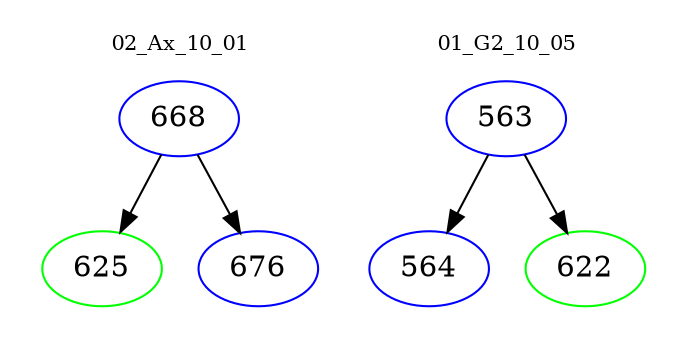 digraph{
subgraph cluster_0 {
color = white
label = "02_Ax_10_01";
fontsize=10;
T0_668 [label="668", color="blue"]
T0_668 -> T0_625 [color="black"]
T0_625 [label="625", color="green"]
T0_668 -> T0_676 [color="black"]
T0_676 [label="676", color="blue"]
}
subgraph cluster_1 {
color = white
label = "01_G2_10_05";
fontsize=10;
T1_563 [label="563", color="blue"]
T1_563 -> T1_564 [color="black"]
T1_564 [label="564", color="blue"]
T1_563 -> T1_622 [color="black"]
T1_622 [label="622", color="green"]
}
}
